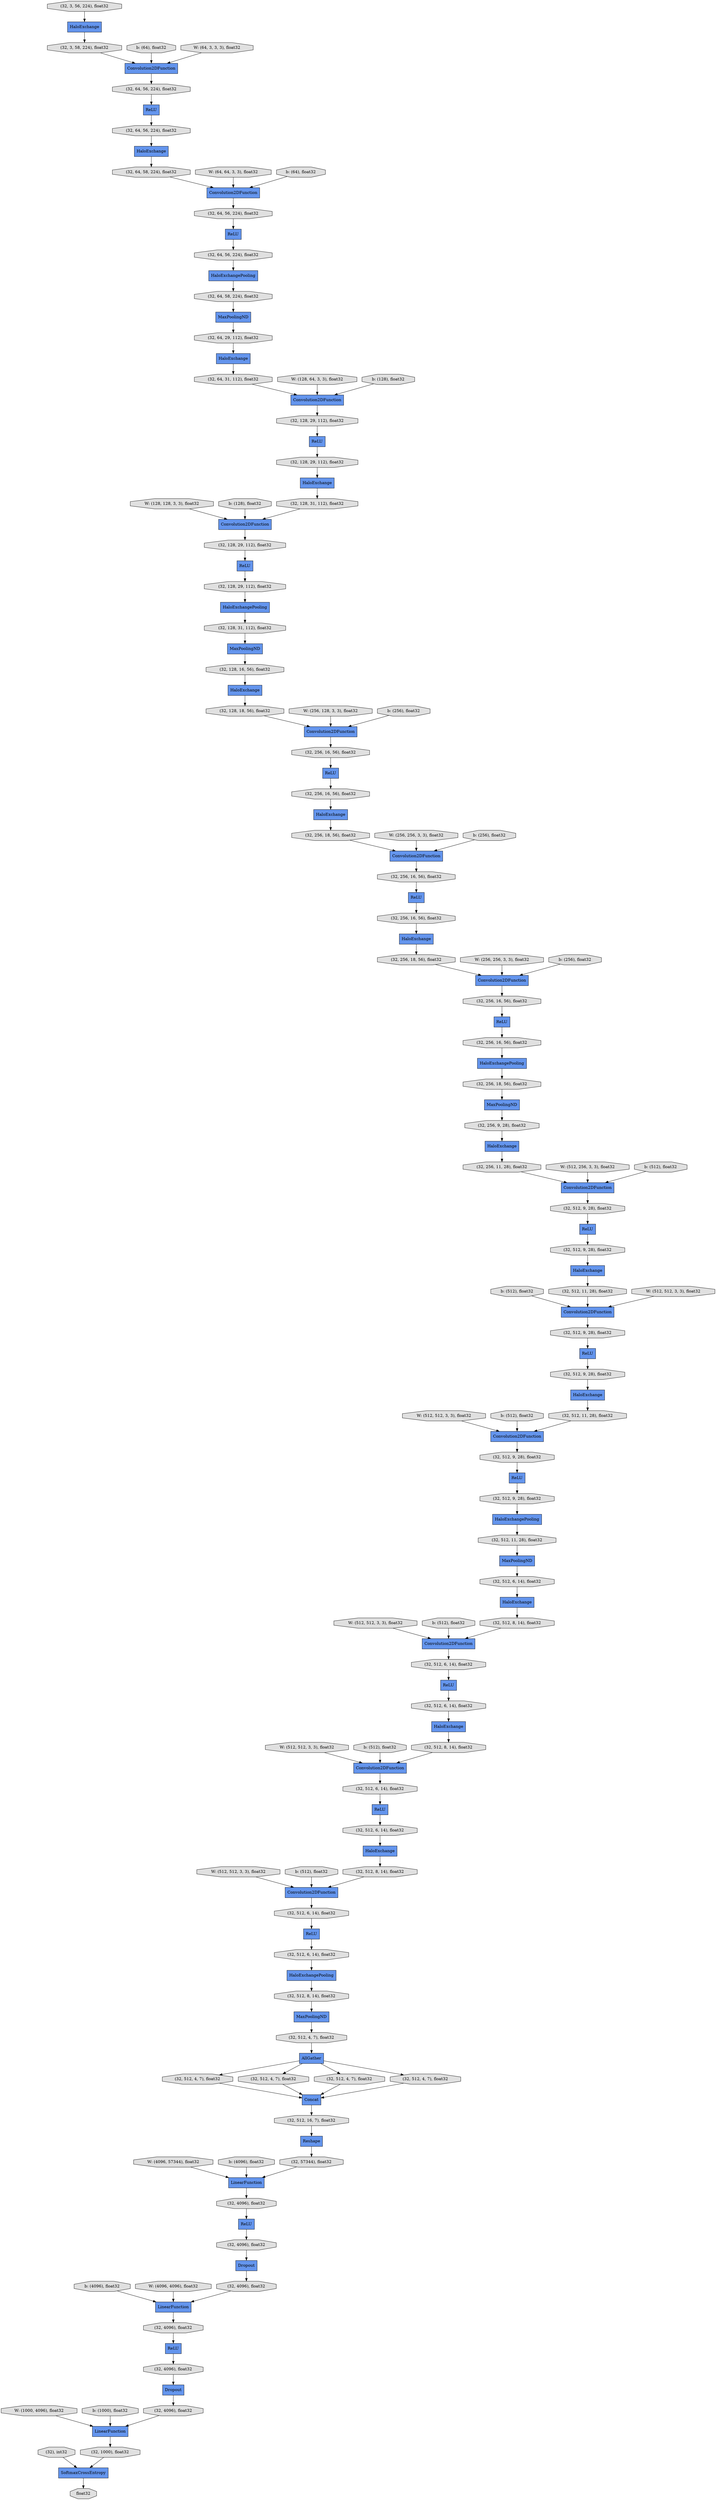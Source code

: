 digraph graphname{rankdir=TB;47094897213520 [label="(32, 512, 4, 7), float32",shape="octagon",fillcolor="#E0E0E0",style="filled"];47092760715344 [label="HaloExchange",shape="record",fillcolor="#6495ED",style="filled"];47092981153936 [label="b: (4096), float32",shape="octagon",fillcolor="#E0E0E0",style="filled"];47092981252240 [label="ReLU",shape="record",fillcolor="#6495ED",style="filled"];47094897213648 [label="(32, 512, 4, 7), float32",shape="octagon",fillcolor="#E0E0E0",style="filled"];47094896517328 [label="(32, 3, 58, 224), float32",shape="octagon",fillcolor="#E0E0E0",style="filled"];47094897213712 [label="(32), int32",shape="octagon",fillcolor="#E0E0E0",style="filled"];47092981145872 [label="W: (512, 512, 3, 3), float32",shape="octagon",fillcolor="#E0E0E0",style="filled"];47092981154256 [label="W: (1000, 4096), float32",shape="octagon",fillcolor="#E0E0E0",style="filled"];47094897213968 [label="ReLU",shape="record",fillcolor="#6495ED",style="filled"];47094896517648 [label="(32, 64, 58, 224), float32",shape="octagon",fillcolor="#E0E0E0",style="filled"];47094897214032 [label="(32, 512, 16, 7), float32",shape="octagon",fillcolor="#E0E0E0",style="filled"];47094896517712 [label="MaxPoolingND",shape="record",fillcolor="#6495ED",style="filled"];47092981146256 [label="b: (512), float32",shape="octagon",fillcolor="#E0E0E0",style="filled"];47094896517840 [label="Reshape",shape="record",fillcolor="#6495ED",style="filled"];47094848119568 [label="ReLU",shape="record",fillcolor="#6495ED",style="filled"];47092981252880 [label="HaloExchange",shape="record",fillcolor="#6495ED",style="filled"];47092981154640 [label="b: (1000), float32",shape="octagon",fillcolor="#E0E0E0",style="filled"];47094848119632 [label="HaloExchange",shape="record",fillcolor="#6495ED",style="filled"];47094896517968 [label="(32, 64, 56, 224), float32",shape="octagon",fillcolor="#E0E0E0",style="filled"];47092981146576 [label="W: (512, 512, 3, 3), float32",shape="octagon",fillcolor="#E0E0E0",style="filled"];47094848119760 [label="(32, 128, 18, 56), float32",shape="octagon",fillcolor="#E0E0E0",style="filled"];47094846456784 [label="ReLU",shape="record",fillcolor="#6495ED",style="filled"];47094897214544 [label="Dropout",shape="record",fillcolor="#6495ED",style="filled"];47094848119888 [label="(32, 256, 18, 56), float32",shape="octagon",fillcolor="#E0E0E0",style="filled"];47094896518224 [label="(32, 64, 56, 224), float32",shape="octagon",fillcolor="#E0E0E0",style="filled"];47092981253264 [label="Convolution2DFunction",shape="record",fillcolor="#6495ED",style="filled"];47094848120080 [label="ReLU",shape="record",fillcolor="#6495ED",style="filled"];47094896518416 [label="ReLU",shape="record",fillcolor="#6495ED",style="filled"];47092981146960 [label="b: (512), float32",shape="octagon",fillcolor="#E0E0E0",style="filled"];47094896518480 [label="HaloExchangePooling",shape="record",fillcolor="#6495ED",style="filled"];47094897214928 [label="(32, 57344), float32",shape="octagon",fillcolor="#E0E0E0",style="filled"];47094848120272 [label="(32, 256, 18, 56), float32",shape="octagon",fillcolor="#E0E0E0",style="filled"];47094896518608 [label="MaxPoolingND",shape="record",fillcolor="#6495ED",style="filled"];47094848120336 [label="(32, 256, 16, 56), float32",shape="octagon",fillcolor="#E0E0E0",style="filled"];47092981253712 [label="SoftmaxCrossEntropy",shape="record",fillcolor="#6495ED",style="filled"];47094897215120 [label="(32, 4096), float32",shape="octagon",fillcolor="#E0E0E0",style="filled"];47092981147280 [label="W: (512, 512, 3, 3), float32",shape="octagon",fillcolor="#E0E0E0",style="filled"];47094896518864 [label="HaloExchange",shape="record",fillcolor="#6495ED",style="filled"];47094848094160 [label="(32, 128, 29, 112), float32",shape="octagon",fillcolor="#E0E0E0",style="filled"];47094897215376 [label="(32, 4096), float32",shape="octagon",fillcolor="#E0E0E0",style="filled"];47094848120720 [label="Convolution2DFunction",shape="record",fillcolor="#6495ED",style="filled"];47094897215504 [label="LinearFunction",shape="record",fillcolor="#6495ED",style="filled"];47092981147664 [label="b: (512), float32",shape="octagon",fillcolor="#E0E0E0",style="filled"];47094848120912 [label="(32, 256, 16, 56), float32",shape="octagon",fillcolor="#E0E0E0",style="filled"];47092729325648 [label="ReLU",shape="record",fillcolor="#6495ED",style="filled"];47094896519312 [label="Convolution2DFunction",shape="record",fillcolor="#6495ED",style="filled"];47094848121104 [label="HaloExchangePooling",shape="record",fillcolor="#6495ED",style="filled"];47092981254416 [label="HaloExchangePooling",shape="record",fillcolor="#6495ED",style="filled"];47092981147984 [label="W: (512, 512, 3, 3), float32",shape="octagon",fillcolor="#E0E0E0",style="filled"];47094848121232 [label="MaxPoolingND",shape="record",fillcolor="#6495ED",style="filled"];47094896519568 [label="(32, 64, 56, 224), float32",shape="octagon",fillcolor="#E0E0E0",style="filled"];47092981137296 [label="b: (512), float32",shape="octagon",fillcolor="#E0E0E0",style="filled"];47094848121296 [label="(32, 128, 16, 56), float32",shape="octagon",fillcolor="#E0E0E0",style="filled"];47094848121424 [label="(32, 256, 16, 56), float32",shape="octagon",fillcolor="#E0E0E0",style="filled"];47094897216208 [label="(32, 4096), float32",shape="octagon",fillcolor="#E0E0E0",style="filled"];47092981148368 [label="b: (512), float32",shape="octagon",fillcolor="#E0E0E0",style="filled"];47094848121680 [label="HaloExchange",shape="record",fillcolor="#6495ED",style="filled"];47094897216464 [label="Dropout",shape="record",fillcolor="#6495ED",style="filled"];47094897216528 [label="(32, 4096), float32",shape="octagon",fillcolor="#E0E0E0",style="filled"];47092981148688 [label="W: (4096, 57344), float32",shape="octagon",fillcolor="#E0E0E0",style="filled"];47094897216848 [label="LinearFunction",shape="record",fillcolor="#6495ED",style="filled"];47092981149008 [label="b: (4096), float32",shape="octagon",fillcolor="#E0E0E0",style="filled"];47094848122192 [label="(32, 256, 16, 56), float32",shape="octagon",fillcolor="#E0E0E0",style="filled"];47094897216912 [label="(32, 4096), float32",shape="octagon",fillcolor="#E0E0E0",style="filled"];47094848159632 [label="(32, 512, 9, 28), float32",shape="octagon",fillcolor="#E0E0E0",style="filled"];47094848122384 [label="(32, 256, 16, 56), float32",shape="octagon",fillcolor="#E0E0E0",style="filled"];47094848122448 [label="ReLU",shape="record",fillcolor="#6495ED",style="filled"];47092981149328 [label="W: (4096, 4096), float32",shape="octagon",fillcolor="#E0E0E0",style="filled"];47094848122512 [label="Convolution2DFunction",shape="record",fillcolor="#6495ED",style="filled"];47094848122640 [label="HaloExchange",shape="record",fillcolor="#6495ED",style="filled"];47094897217360 [label="(32, 4096), float32",shape="octagon",fillcolor="#E0E0E0",style="filled"];47094897020816 [label="HaloExchange",shape="record",fillcolor="#6495ED",style="filled"];47092981133392 [label="W: (128, 128, 3, 3), float32",shape="octagon",fillcolor="#E0E0E0",style="filled"];47094897234128 [label="(32, 1000), float32",shape="octagon",fillcolor="#E0E0E0",style="filled"];47094848155856 [label="(32, 512, 9, 28), float32",shape="octagon",fillcolor="#E0E0E0",style="filled"];47094848155920 [label="(32, 512, 9, 28), float32",shape="octagon",fillcolor="#E0E0E0",style="filled"];47094848156048 [label="(32, 256, 16, 56), float32",shape="octagon",fillcolor="#E0E0E0",style="filled"];47092981133776 [label="b: (128), float32",shape="octagon",fillcolor="#E0E0E0",style="filled"];47094848156240 [label="(32, 256, 11, 28), float32",shape="octagon",fillcolor="#E0E0E0",style="filled"];47094897234576 [label="float32",shape="octagon",fillcolor="#E0E0E0",style="filled"];47094896775824 [label="(32, 3, 56, 224), float32",shape="octagon",fillcolor="#E0E0E0",style="filled"];47094848156368 [label="(32, 512, 11, 28), float32",shape="octagon",fillcolor="#E0E0E0",style="filled"];47094848156432 [label="(32, 256, 9, 28), float32",shape="octagon",fillcolor="#E0E0E0",style="filled"];47092981134096 [label="W: (256, 128, 3, 3), float32",shape="octagon",fillcolor="#E0E0E0",style="filled"];47094896775952 [label="Convolution2DFunction",shape="record",fillcolor="#6495ED",style="filled"];47094848156496 [label="Convolution2DFunction",shape="record",fillcolor="#6495ED",style="filled"];47094848156624 [label="Convolution2DFunction",shape="record",fillcolor="#6495ED",style="filled"];47094848156816 [label="MaxPoolingND",shape="record",fillcolor="#6495ED",style="filled"];47092981134480 [label="b: (256), float32",shape="octagon",fillcolor="#E0E0E0",style="filled"];47094897079504 [label="(32, 512, 4, 7), float32",shape="octagon",fillcolor="#E0E0E0",style="filled"];47094848156944 [label="(32, 256, 18, 56), float32",shape="octagon",fillcolor="#E0E0E0",style="filled"];47094848157008 [label="HaloExchange",shape="record",fillcolor="#6495ED",style="filled"];47094897079760 [label="(32, 512, 6, 14), float32",shape="octagon",fillcolor="#E0E0E0",style="filled"];47092981134800 [label="W: (256, 256, 3, 3), float32",shape="octagon",fillcolor="#E0E0E0",style="filled"];47094848157200 [label="HaloExchangePooling",shape="record",fillcolor="#6495ED",style="filled"];47094897079824 [label="(32, 512, 6, 14), float32",shape="octagon",fillcolor="#E0E0E0",style="filled"];47094848157328 [label="HaloExchange",shape="record",fillcolor="#6495ED",style="filled"];47094897080016 [label="ReLU",shape="record",fillcolor="#6495ED",style="filled"];47094848157392 [label="(32, 512, 9, 28), float32",shape="octagon",fillcolor="#E0E0E0",style="filled"];47094897080080 [label="(32, 512, 8, 14), float32",shape="octagon",fillcolor="#E0E0E0",style="filled"];47094848091920 [label="(32, 128, 31, 112), float32",shape="octagon",fillcolor="#E0E0E0",style="filled"];47094897080144 [label="(32, 512, 6, 14), float32",shape="octagon",fillcolor="#E0E0E0",style="filled"];47092981135184 [label="b: (256), float32",shape="octagon",fillcolor="#E0E0E0",style="filled"];47094848157584 [label="(32, 512, 6, 14), float32",shape="octagon",fillcolor="#E0E0E0",style="filled"];47094848092048 [label="ReLU",shape="record",fillcolor="#6495ED",style="filled"];47094848157648 [label="Convolution2DFunction",shape="record",fillcolor="#6495ED",style="filled"];47094848092112 [label="(32, 64, 31, 112), float32",shape="octagon",fillcolor="#E0E0E0",style="filled"];47094897080336 [label="(32, 512, 8, 14), float32",shape="octagon",fillcolor="#E0E0E0",style="filled"];47094848157712 [label="ReLU",shape="record",fillcolor="#6495ED",style="filled"];47094848092176 [label="(32, 128, 29, 112), float32",shape="octagon",fillcolor="#E0E0E0",style="filled"];47092760942672 [label="Convolution2DFunction",shape="record",fillcolor="#6495ED",style="filled"];47094897080464 [label="MaxPoolingND",shape="record",fillcolor="#6495ED",style="filled"];47092981135504 [label="W: (256, 256, 3, 3), float32",shape="octagon",fillcolor="#E0E0E0",style="filled"];47092981061840 [label="b: (64), float32",shape="octagon",fillcolor="#E0E0E0",style="filled"];47094848158160 [label="(32, 512, 11, 28), float32",shape="octagon",fillcolor="#E0E0E0",style="filled"];47094848092624 [label="(32, 64, 29, 112), float32",shape="octagon",fillcolor="#E0E0E0",style="filled"];47094848158224 [label="Convolution2DFunction",shape="record",fillcolor="#6495ED",style="filled"];47092981135888 [label="b: (256), float32",shape="octagon",fillcolor="#E0E0E0",style="filled"];47094897080912 [label="(32, 512, 6, 14), float32",shape="octagon",fillcolor="#E0E0E0",style="filled"];47094848158288 [label="HaloExchange",shape="record",fillcolor="#6495ED",style="filled"];47094848092752 [label="(32, 128, 29, 112), float32",shape="octagon",fillcolor="#E0E0E0",style="filled"];47094848158352 [label="(32, 512, 9, 28), float32",shape="octagon",fillcolor="#E0E0E0",style="filled"];47094848092816 [label="(32, 128, 31, 112), float32",shape="octagon",fillcolor="#E0E0E0",style="filled"];47094897081104 [label="(32, 512, 4, 7), float32",shape="octagon",fillcolor="#E0E0E0",style="filled"];47092981062416 [label="W: (64, 64, 3, 3), float32",shape="octagon",fillcolor="#E0E0E0",style="filled"];47094848158544 [label="(32, 512, 8, 14), float32",shape="octagon",fillcolor="#E0E0E0",style="filled"];47092981136208 [label="W: (512, 256, 3, 3), float32",shape="octagon",fillcolor="#E0E0E0",style="filled"];47094897081232 [label="Concat",shape="record",fillcolor="#6495ED",style="filled"];47094848158672 [label="Convolution2DFunction",shape="record",fillcolor="#6495ED",style="filled"];47094897081296 [label="AllGather",shape="record",fillcolor="#6495ED",style="filled"];47094897081360 [label="(32, 512, 6, 14), float32",shape="octagon",fillcolor="#E0E0E0",style="filled"];47094848158736 [label="HaloExchangePooling",shape="record",fillcolor="#6495ED",style="filled"];47094848093200 [label="(32, 64, 56, 224), float32",shape="octagon",fillcolor="#E0E0E0",style="filled"];47094897081424 [label="(32, 512, 8, 14), float32",shape="octagon",fillcolor="#E0E0E0",style="filled"];47094848093264 [label="(32, 64, 58, 224), float32",shape="octagon",fillcolor="#E0E0E0",style="filled"];47092981062736 [label="b: (64), float32",shape="octagon",fillcolor="#E0E0E0",style="filled"];47094848158864 [label="HaloExchange",shape="record",fillcolor="#6495ED",style="filled"];47094848093328 [label="HaloExchange",shape="record",fillcolor="#6495ED",style="filled"];47094848158928 [label="(32, 512, 11, 28), float32",shape="octagon",fillcolor="#E0E0E0",style="filled"];47092981136592 [label="b: (512), float32",shape="octagon",fillcolor="#E0E0E0",style="filled"];47094848093392 [label="HaloExchange",shape="record",fillcolor="#6495ED",style="filled"];47092760919248 [label="W: (64, 3, 3, 3), float32",shape="octagon",fillcolor="#E0E0E0",style="filled"];47094848159120 [label="ReLU",shape="record",fillcolor="#6495ED",style="filled"];47094848093584 [label="Convolution2DFunction",shape="record",fillcolor="#6495ED",style="filled"];47092981063056 [label="W: (128, 64, 3, 3), float32",shape="octagon",fillcolor="#E0E0E0",style="filled"];47094897081808 [label="LinearFunction",shape="record",fillcolor="#6495ED",style="filled"];47094848159248 [label="ReLU",shape="record",fillcolor="#6495ED",style="filled"];47092981136912 [label="W: (512, 512, 3, 3), float32",shape="octagon",fillcolor="#E0E0E0",style="filled"];47094848093776 [label="Convolution2DFunction",shape="record",fillcolor="#6495ED",style="filled"];47094848159376 [label="(32, 512, 6, 14), float32",shape="octagon",fillcolor="#E0E0E0",style="filled"];47094848093840 [label="ReLU",shape="record",fillcolor="#6495ED",style="filled"];47094848159440 [label="ReLU",shape="record",fillcolor="#6495ED",style="filled"];47092981063376 [label="b: (128), float32",shape="octagon",fillcolor="#E0E0E0",style="filled"];47094848093968 [label="(32, 128, 29, 112), float32",shape="octagon",fillcolor="#E0E0E0",style="filled"];47094897082256 [label="(32, 512, 4, 7), float32",shape="octagon",fillcolor="#E0E0E0",style="filled"];47094848159696 [label="(32, 512, 9, 28), float32",shape="octagon",fillcolor="#E0E0E0",style="filled"];47094897216208 -> 47094897215504;47094897081296 -> 47094897081104;47092981133392 -> 47094896519312;47092981254416 -> 47094848093264;47092981253264 -> 47094896517968;47094848155920 -> 47094848158736;47092981146256 -> 47094848158672;47094897079504 -> 47094897081296;47094897215120 -> 47094897214544;47092981134480 -> 47094848093776;47094848159632 -> 47094848158864;47094848158224 -> 47094848157584;47094848119568 -> 47094848158352;47094848158352 -> 47094848119632;47094848122640 -> 47094848120272;47094848093584 -> 47094848121424;47094848159440 -> 47094897080912;47094897215376 -> 47094897080016;47094896775824 -> 47092981252880;47094848121104 -> 47094848156944;47094848159120 -> 47094897079760;47094848155856 -> 47094848159248;47094848158160 -> 47094848158672;47094897080080 -> 47094848157648;47094848121296 -> 47094848093328;47094897081296 -> 47094897082256;47092981134800 -> 47094848093584;47094897216528 -> 47094897213968;47094897216848 -> 47094897234128;47094848156496 -> 47094848157392;47094897213712 -> 47092981253712;47092981145872 -> 47094848158672;47094848120720 -> 47094848120912;47094848094160 -> 47094896518480;47094896518480 -> 47094848092816;47092981147664 -> 47094848156624;47094897080016 -> 47094897215120;47094848092752 -> 47094846456784;47094848092624 -> 47092760715344;47094848156240 -> 47094848122512;47092981135184 -> 47094848093584;47094848093840 -> 47094848120336;47092760942672 -> 47094848092752;47094848156816 -> 47094848159376;47094897213520 -> 47094897081232;47094896518224 -> 47094897020816;47094848122384 -> 47094848093840;47094897020816 -> 47094896517648;47094848157328 -> 47094897081424;47092981136592 -> 47094848122512;47092981146576 -> 47094848158224;47094896517328 -> 47094896775952;47094897081296 -> 47094897213648;47094848121680 -> 47094848156240;47094896775952 -> 47094896519568;47094848093264 -> 47094896518608;47094848121232 -> 47094848156432;47094848091920 -> 47094896519312;47092981062416 -> 47092981253264;47092981063056 -> 47092760942672;47094897216464 -> 47094897217360;47094897082256 -> 47094897081232;47092981147984 -> 47094848157648;47092981136208 -> 47094848122512;47094848156944 -> 47094848121232;47092981137296 -> 47094848156496;47094896517712 -> 47094848121296;47094897214928 -> 47094897081808;47092729325648 -> 47094896518224;47094848120336 -> 47094848093392;47094896518416 -> 47094848094160;47094848159248 -> 47094848155920;47094848093392 -> 47094848119888;47094848122448 -> 47094848159632;47094848158928 -> 47094848156496;47092981136912 -> 47094848156496;47092981062736 -> 47092981253264;47092981153936 -> 47094897215504;47094897080144 -> 47094848157712;47092981133776 -> 47094896519312;47092981154256 -> 47094897216848;47094848157648 -> 47094897081360;47094846456784 -> 47094848092176;47094896517840 -> 47094897214928;47094848157200 -> 47094897080336;47092981135888 -> 47094848120720;47094897081360 -> 47094848159440;47094897214544 -> 47094897216208;47094897079824 -> 47094848158288;47094848119888 -> 47094848093584;47094896517968 -> 47092981252240;47092981061840 -> 47094896775952;47094896517648 -> 47092981253264;47094848120272 -> 47094848120720;47092981252240 -> 47094848093200;47094897213648 -> 47094897081232;47094897234128 -> 47092981253712;47094848093200 -> 47092981254416;47094848158864 -> 47094848158160;47094897080336 -> 47094897080464;47094848120080 -> 47094848156048;47094848156368 -> 47094848156816;47094848157712 -> 47094897079824;47094897081424 -> 47094848156624;47092981154640 -> 47094897216848;47094848156048 -> 47094848121104;47094897079760 -> 47094848157328;47092981149008 -> 47094897081808;47094848157584 -> 47094848159120;47094848157392 -> 47094848122448;47094848093328 -> 47094848119760;47092760919248 -> 47094896775952;47092981252880 -> 47094896517328;47094897215504 -> 47094897216528;47094848119632 -> 47094848158928;47094848119760 -> 47094848093776;47092981253712 -> 47094897234576;47094897213968 -> 47094897216912;47092981146960 -> 47094848158224;47094848120912 -> 47094848120080;47094896519568 -> 47092729325648;47094848122512 -> 47094848159696;47094896518864 -> 47094848091920;47094896519312 -> 47094848093968;47092981148688 -> 47094897081808;47094897080912 -> 47094848157200;47094848122192 -> 47094848122640;47094897081296 -> 47094897213520;47094848093968 -> 47094896518416;47094897080464 -> 47094897079504;47094897217360 -> 47094897216848;47094896518608 -> 47094848092624;47094848158544 -> 47094848158224;47094848092816 -> 47094896517712;47094848156432 -> 47094848121680;47094848121424 -> 47094848092048;47094848158672 -> 47094848155856;47094897081808 -> 47094897215376;47094848159696 -> 47094848119568;47092981134096 -> 47094848093776;47094848159376 -> 47094848157008;47094897081232 -> 47094897214032;47094848158288 -> 47094897080080;47094897214032 -> 47094896517840;47094848156624 -> 47094897080144;47092981063376 -> 47092760942672;47092981147280 -> 47094848156624;47094897081104 -> 47094897081232;47094848093776 -> 47094848122384;47094848092112 -> 47092760942672;47092760715344 -> 47094848092112;47094897216912 -> 47094897216464;47092981149328 -> 47094897215504;47094848157008 -> 47094848158544;47094848158736 -> 47094848156368;47094848092176 -> 47094896518864;47092981148368 -> 47094848157648;47094848092048 -> 47094848122192;47092981135504 -> 47094848120720;}